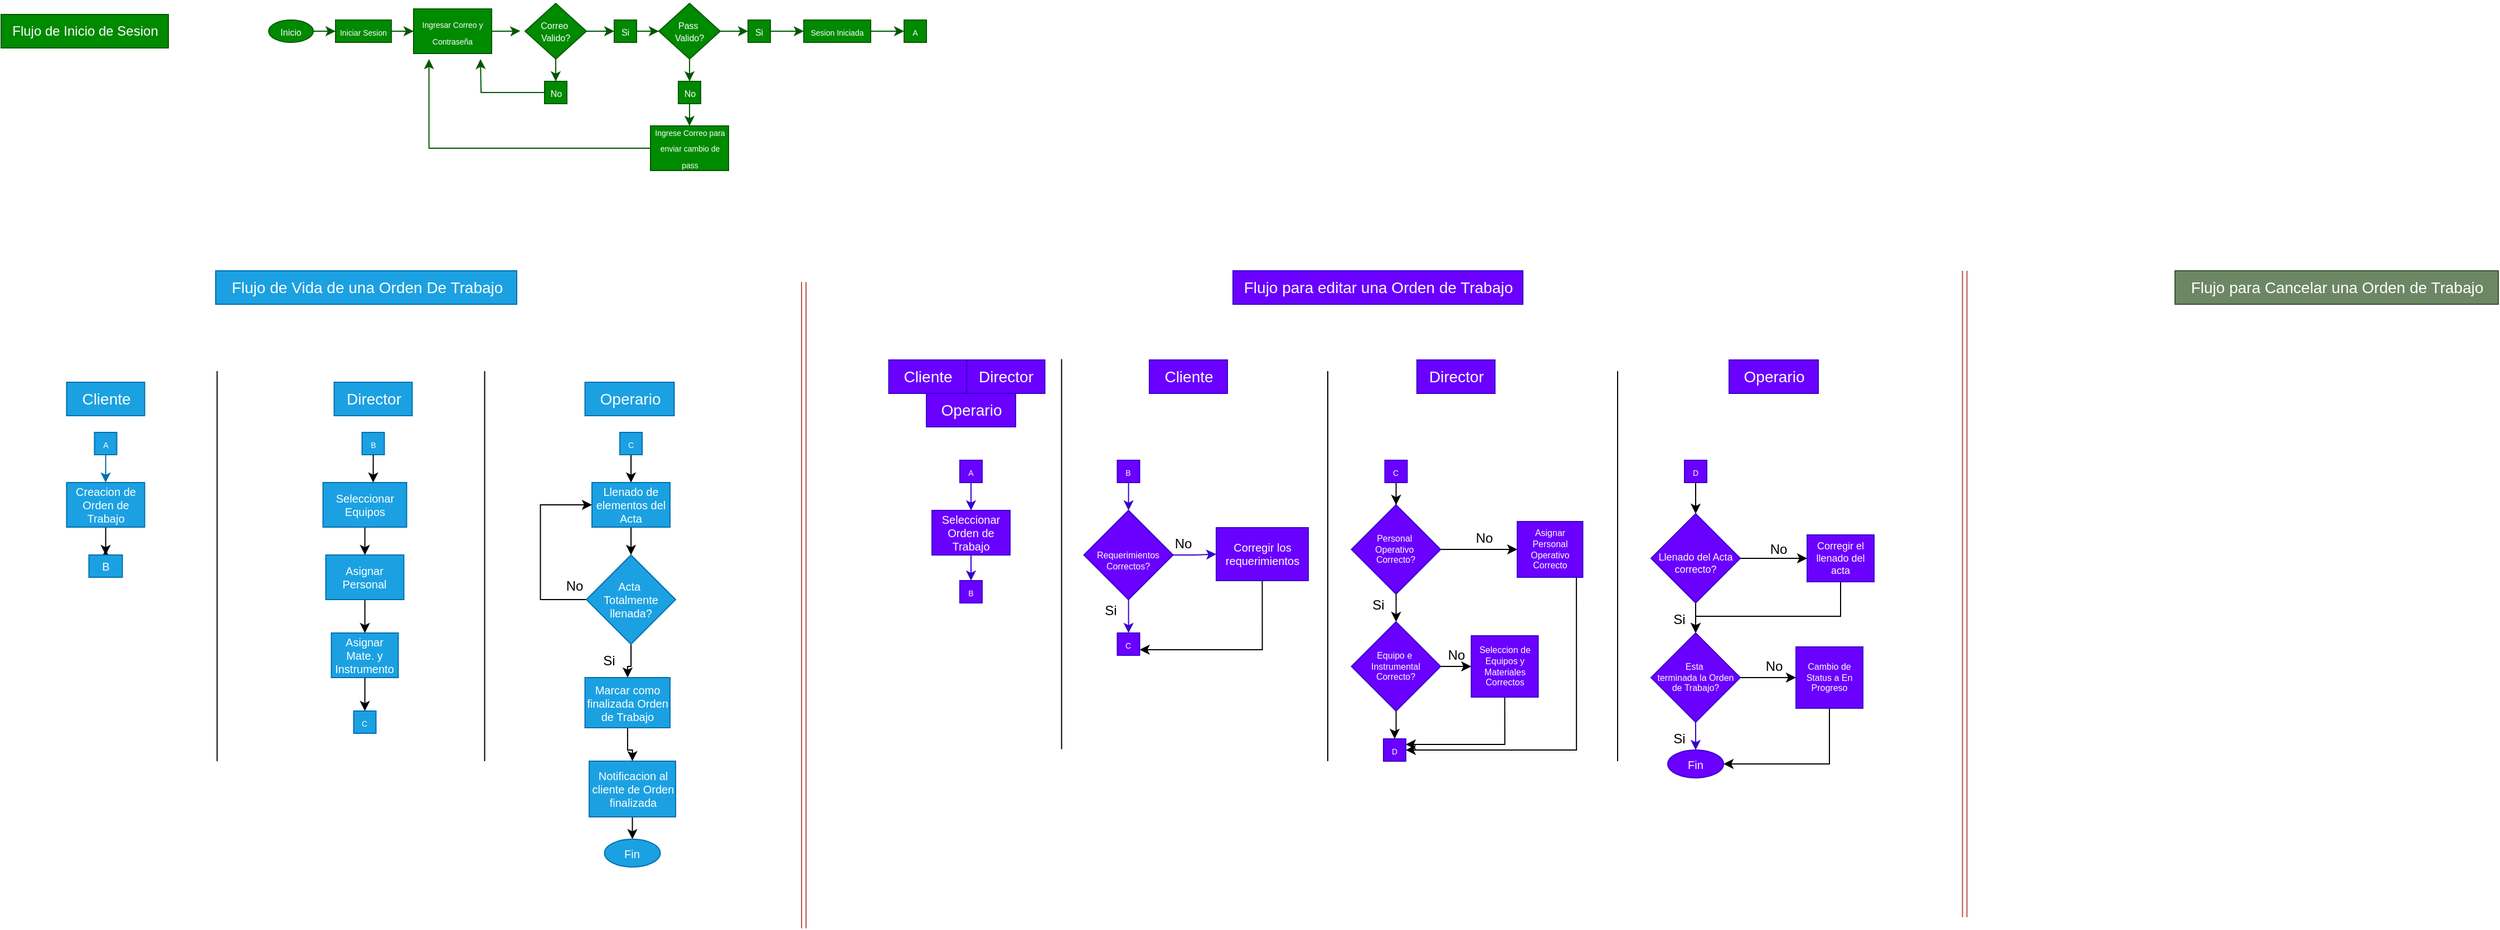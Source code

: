 <mxfile version="28.0.6">
  <diagram name="Página-1" id="KSOU-nN-DtzfJ4hTOI7c">
    <mxGraphModel dx="3151" dy="1680" grid="1" gridSize="10" guides="1" tooltips="1" connect="1" arrows="1" fold="1" page="1" pageScale="1" pageWidth="827" pageHeight="1169" math="0" shadow="0">
      <root>
        <mxCell id="0" />
        <mxCell id="1" parent="0" />
        <mxCell id="dSN5XhyjflUej59NDyXJ-1" style="edgeStyle=orthogonalEdgeStyle;rounded=0;orthogonalLoop=1;jettySize=auto;html=1;entryX=0;entryY=0.5;entryDx=0;entryDy=0;fillColor=#008a00;strokeColor=#005700;" parent="1" source="dSN5XhyjflUej59NDyXJ-2" target="dSN5XhyjflUej59NDyXJ-6" edge="1">
          <mxGeometry relative="1" as="geometry" />
        </mxCell>
        <mxCell id="dSN5XhyjflUej59NDyXJ-2" value="&lt;font style=&quot;font-size: 8px;&quot;&gt;Inicio&lt;/font&gt;" style="ellipse;whiteSpace=wrap;html=1;fillColor=#008a00;fontColor=#ffffff;strokeColor=#005700;" parent="1" vertex="1">
          <mxGeometry x="280" y="55" width="40" height="20" as="geometry" />
        </mxCell>
        <mxCell id="dSN5XhyjflUej59NDyXJ-3" style="edgeStyle=orthogonalEdgeStyle;rounded=0;orthogonalLoop=1;jettySize=auto;html=1;entryX=0.5;entryY=0;entryDx=0;entryDy=0;fillColor=#008a00;strokeColor=#005700;" parent="1" source="dSN5XhyjflUej59NDyXJ-4" target="dSN5XhyjflUej59NDyXJ-10" edge="1">
          <mxGeometry relative="1" as="geometry" />
        </mxCell>
        <mxCell id="dSN5XhyjflUej59NDyXJ-4" value="&lt;div style=&quot;line-height: 70%;&quot;&gt;&lt;span style=&quot;font-size: 8px;&quot;&gt;Correo&amp;nbsp;&lt;/span&gt;&lt;/div&gt;&lt;div style=&quot;line-height: 70%;&quot;&gt;&lt;span style=&quot;font-size: 8px;&quot;&gt;Valido?&lt;/span&gt;&lt;/div&gt;" style="rhombus;whiteSpace=wrap;html=1;fillColor=#008a00;fontColor=#ffffff;strokeColor=#005700;" parent="1" vertex="1">
          <mxGeometry x="510" y="40" width="55" height="50" as="geometry" />
        </mxCell>
        <mxCell id="dSN5XhyjflUej59NDyXJ-5" style="edgeStyle=orthogonalEdgeStyle;rounded=0;orthogonalLoop=1;jettySize=auto;html=1;entryX=0;entryY=0.5;entryDx=0;entryDy=0;fillColor=#008a00;strokeColor=#005700;" parent="1" source="dSN5XhyjflUej59NDyXJ-6" target="dSN5XhyjflUej59NDyXJ-8" edge="1">
          <mxGeometry relative="1" as="geometry" />
        </mxCell>
        <mxCell id="dSN5XhyjflUej59NDyXJ-6" value="&lt;font style=&quot;font-size: 7px;&quot;&gt;Iniciar Sesion&lt;/font&gt;" style="rounded=0;whiteSpace=wrap;html=1;fillColor=#008a00;fontColor=#ffffff;strokeColor=#005700;" parent="1" vertex="1">
          <mxGeometry x="340" y="55" width="50" height="20" as="geometry" />
        </mxCell>
        <mxCell id="dSN5XhyjflUej59NDyXJ-7" style="edgeStyle=orthogonalEdgeStyle;rounded=0;orthogonalLoop=1;jettySize=auto;html=1;exitX=0.5;exitY=0;exitDx=0;exitDy=0;fillColor=#008a00;strokeColor=#005700;" parent="1" source="dSN5XhyjflUej59NDyXJ-8" edge="1">
          <mxGeometry relative="1" as="geometry">
            <mxPoint x="445.238" y="45" as="targetPoint" />
          </mxGeometry>
        </mxCell>
        <mxCell id="dSN5XhyjflUej59NDyXJ-8" value="&lt;font style=&quot;font-size: 7px;&quot;&gt;Ingresar Correo y Contraseña&lt;/font&gt;" style="rounded=0;whiteSpace=wrap;html=1;fillColor=#008a00;fontColor=#ffffff;strokeColor=#005700;" parent="1" vertex="1">
          <mxGeometry x="410" y="45" width="70" height="40" as="geometry" />
        </mxCell>
        <mxCell id="dSN5XhyjflUej59NDyXJ-9" style="edgeStyle=orthogonalEdgeStyle;rounded=0;orthogonalLoop=1;jettySize=auto;html=1;entryX=-0.078;entryY=0.495;entryDx=0;entryDy=0;entryPerimeter=0;fillColor=#008a00;strokeColor=#005700;" parent="1" source="dSN5XhyjflUej59NDyXJ-8" target="dSN5XhyjflUej59NDyXJ-4" edge="1">
          <mxGeometry relative="1" as="geometry" />
        </mxCell>
        <mxCell id="dSN5XhyjflUej59NDyXJ-10" value="&lt;font style=&quot;font-size: 8px;&quot;&gt;No&lt;/font&gt;" style="rounded=0;whiteSpace=wrap;html=1;fillColor=#008a00;fontColor=#ffffff;strokeColor=#005700;" parent="1" vertex="1">
          <mxGeometry x="527.5" y="110" width="20" height="20" as="geometry" />
        </mxCell>
        <mxCell id="dSN5XhyjflUej59NDyXJ-11" style="edgeStyle=orthogonalEdgeStyle;rounded=0;orthogonalLoop=1;jettySize=auto;html=1;fillColor=#008a00;strokeColor=#005700;" parent="1" source="dSN5XhyjflUej59NDyXJ-10" edge="1">
          <mxGeometry relative="1" as="geometry">
            <mxPoint x="470" y="90" as="targetPoint" />
          </mxGeometry>
        </mxCell>
        <mxCell id="dSN5XhyjflUej59NDyXJ-12" style="edgeStyle=orthogonalEdgeStyle;rounded=0;orthogonalLoop=1;jettySize=auto;html=1;entryX=0;entryY=0.5;entryDx=0;entryDy=0;fillColor=#008a00;strokeColor=#005700;" parent="1" source="dSN5XhyjflUej59NDyXJ-14" target="dSN5XhyjflUej59NDyXJ-22" edge="1">
          <mxGeometry relative="1" as="geometry" />
        </mxCell>
        <mxCell id="dSN5XhyjflUej59NDyXJ-13" style="edgeStyle=orthogonalEdgeStyle;rounded=0;orthogonalLoop=1;jettySize=auto;html=1;entryX=0.5;entryY=0;entryDx=0;entryDy=0;fillColor=#008a00;strokeColor=#005700;" parent="1" source="dSN5XhyjflUej59NDyXJ-14" target="dSN5XhyjflUej59NDyXJ-17" edge="1">
          <mxGeometry relative="1" as="geometry" />
        </mxCell>
        <mxCell id="dSN5XhyjflUej59NDyXJ-14" value="&lt;div style=&quot;line-height: 70%;&quot;&gt;&lt;span style=&quot;font-size: 8px;&quot;&gt;Pass&amp;nbsp;&lt;/span&gt;&lt;/div&gt;&lt;div style=&quot;line-height: 70%;&quot;&gt;&lt;span style=&quot;font-size: 8px;&quot;&gt;Valido?&lt;/span&gt;&lt;/div&gt;" style="rhombus;whiteSpace=wrap;html=1;fillColor=#008a00;fontColor=#ffffff;strokeColor=#005700;" parent="1" vertex="1">
          <mxGeometry x="630" y="40" width="55" height="50" as="geometry" />
        </mxCell>
        <mxCell id="dSN5XhyjflUej59NDyXJ-15" style="edgeStyle=orthogonalEdgeStyle;rounded=0;orthogonalLoop=1;jettySize=auto;html=1;entryX=0;entryY=0.5;entryDx=0;entryDy=0;fillColor=#008a00;strokeColor=#005700;" parent="1" source="dSN5XhyjflUej59NDyXJ-4" target="dSN5XhyjflUej59NDyXJ-20" edge="1">
          <mxGeometry relative="1" as="geometry" />
        </mxCell>
        <mxCell id="dSN5XhyjflUej59NDyXJ-16" style="edgeStyle=orthogonalEdgeStyle;rounded=0;orthogonalLoop=1;jettySize=auto;html=1;entryX=0.5;entryY=0;entryDx=0;entryDy=0;fillColor=#008a00;strokeColor=#005700;" parent="1" source="dSN5XhyjflUej59NDyXJ-17" target="dSN5XhyjflUej59NDyXJ-18" edge="1">
          <mxGeometry relative="1" as="geometry" />
        </mxCell>
        <mxCell id="dSN5XhyjflUej59NDyXJ-17" value="&lt;font style=&quot;font-size: 8px;&quot;&gt;No&lt;/font&gt;" style="rounded=0;whiteSpace=wrap;html=1;fillColor=#008a00;fontColor=#ffffff;strokeColor=#005700;" parent="1" vertex="1">
          <mxGeometry x="647.5" y="110" width="20" height="20" as="geometry" />
        </mxCell>
        <mxCell id="dSN5XhyjflUej59NDyXJ-18" value="&lt;font style=&quot;font-size: 7px;&quot;&gt;Ingrese Correo para enviar cambio de pass&lt;/font&gt;" style="rounded=0;whiteSpace=wrap;html=1;textDirection=ltr;labelPosition=center;verticalLabelPosition=middle;align=center;verticalAlign=middle;spacing=1;spacingBottom=3;fillColor=#008a00;fontColor=#ffffff;strokeColor=#005700;" parent="1" vertex="1">
          <mxGeometry x="622.5" y="150" width="70" height="40" as="geometry" />
        </mxCell>
        <mxCell id="dSN5XhyjflUej59NDyXJ-19" style="edgeStyle=orthogonalEdgeStyle;rounded=0;orthogonalLoop=1;jettySize=auto;html=1;entryX=0;entryY=0.5;entryDx=0;entryDy=0;fillColor=#008a00;strokeColor=#005700;" parent="1" source="dSN5XhyjflUej59NDyXJ-20" target="dSN5XhyjflUej59NDyXJ-14" edge="1">
          <mxGeometry relative="1" as="geometry" />
        </mxCell>
        <mxCell id="dSN5XhyjflUej59NDyXJ-20" value="&lt;font style=&quot;font-size: 8px;&quot;&gt;Si&lt;/font&gt;" style="rounded=0;whiteSpace=wrap;html=1;fillColor=#008a00;fontColor=#ffffff;strokeColor=#005700;" parent="1" vertex="1">
          <mxGeometry x="590" y="55" width="20" height="20" as="geometry" />
        </mxCell>
        <mxCell id="dSN5XhyjflUej59NDyXJ-21" style="edgeStyle=orthogonalEdgeStyle;rounded=0;orthogonalLoop=1;jettySize=auto;html=1;entryX=0;entryY=0.5;entryDx=0;entryDy=0;fillColor=#008a00;strokeColor=#005700;" parent="1" source="dSN5XhyjflUej59NDyXJ-22" target="dSN5XhyjflUej59NDyXJ-25" edge="1">
          <mxGeometry relative="1" as="geometry" />
        </mxCell>
        <mxCell id="dSN5XhyjflUej59NDyXJ-22" value="&lt;font style=&quot;font-size: 8px;&quot;&gt;Si&lt;/font&gt;" style="rounded=0;whiteSpace=wrap;html=1;fillColor=#008a00;fontColor=#ffffff;strokeColor=#005700;" parent="1" vertex="1">
          <mxGeometry x="710" y="55" width="20" height="20" as="geometry" />
        </mxCell>
        <mxCell id="dSN5XhyjflUej59NDyXJ-23" style="edgeStyle=orthogonalEdgeStyle;rounded=0;orthogonalLoop=1;jettySize=auto;html=1;entryX=0.197;entryY=1.125;entryDx=0;entryDy=0;entryPerimeter=0;fillColor=#008a00;strokeColor=#005700;" parent="1" source="dSN5XhyjflUej59NDyXJ-18" target="dSN5XhyjflUej59NDyXJ-8" edge="1">
          <mxGeometry relative="1" as="geometry">
            <mxPoint x="423" y="30" as="targetPoint" />
          </mxGeometry>
        </mxCell>
        <mxCell id="dSN5XhyjflUej59NDyXJ-24" style="edgeStyle=orthogonalEdgeStyle;rounded=0;orthogonalLoop=1;jettySize=auto;html=1;entryX=0;entryY=0.5;entryDx=0;entryDy=0;fillColor=#008a00;strokeColor=#005700;" parent="1" source="dSN5XhyjflUej59NDyXJ-25" target="dSN5XhyjflUej59NDyXJ-28" edge="1">
          <mxGeometry relative="1" as="geometry" />
        </mxCell>
        <mxCell id="dSN5XhyjflUej59NDyXJ-25" value="&lt;span style=&quot;font-size: 7px;&quot;&gt;Sesion Iniciada&lt;/span&gt;" style="rounded=0;whiteSpace=wrap;html=1;fillColor=#008a00;fontColor=#ffffff;strokeColor=#005700;" parent="1" vertex="1">
          <mxGeometry x="760" y="55" width="60" height="20" as="geometry" />
        </mxCell>
        <mxCell id="dSN5XhyjflUej59NDyXJ-26" value="Flujo de Inicio de Sesion" style="text;html=1;align=center;verticalAlign=middle;resizable=0;points=[];autosize=1;strokeColor=#005700;fillColor=#008a00;fontColor=#ffffff;" parent="1" vertex="1">
          <mxGeometry x="40" y="50" width="150" height="30" as="geometry" />
        </mxCell>
        <mxCell id="dSN5XhyjflUej59NDyXJ-27" value="Flujo de Vida de una Orden De Trabajo" style="text;html=1;align=center;verticalAlign=middle;resizable=0;points=[];autosize=1;strokeColor=#006EAF;fillColor=#1ba1e2;fontColor=#ffffff;fontSize=14;" parent="1" vertex="1">
          <mxGeometry x="232.5" y="280" width="270" height="30" as="geometry" />
        </mxCell>
        <mxCell id="dSN5XhyjflUej59NDyXJ-28" value="&lt;span style=&quot;font-size: 7px;&quot;&gt;A&lt;/span&gt;" style="rounded=0;whiteSpace=wrap;html=1;fillColor=#008a00;fontColor=#ffffff;strokeColor=#005700;" parent="1" vertex="1">
          <mxGeometry x="850" y="55" width="20" height="20" as="geometry" />
        </mxCell>
        <mxCell id="dSN5XhyjflUej59NDyXJ-29" style="edgeStyle=orthogonalEdgeStyle;rounded=0;orthogonalLoop=1;jettySize=auto;html=1;entryX=0.5;entryY=0;entryDx=0;entryDy=0;fillColor=#1ba1e2;strokeColor=#006EAF;" parent="1" source="dSN5XhyjflUej59NDyXJ-30" target="dSN5XhyjflUej59NDyXJ-32" edge="1">
          <mxGeometry relative="1" as="geometry" />
        </mxCell>
        <mxCell id="dSN5XhyjflUej59NDyXJ-30" value="&lt;span style=&quot;font-size: 7px;&quot;&gt;A&lt;/span&gt;" style="rounded=0;whiteSpace=wrap;html=1;fillColor=#1ba1e2;fontColor=#ffffff;strokeColor=#006EAF;" parent="1" vertex="1">
          <mxGeometry x="123.75" y="425" width="20" height="20" as="geometry" />
        </mxCell>
        <mxCell id="dSN5XhyjflUej59NDyXJ-31" value="" style="edgeStyle=orthogonalEdgeStyle;rounded=0;orthogonalLoop=1;jettySize=auto;html=1;" parent="1" source="dSN5XhyjflUej59NDyXJ-32" target="dSN5XhyjflUej59NDyXJ-211" edge="1">
          <mxGeometry relative="1" as="geometry" />
        </mxCell>
        <mxCell id="dSN5XhyjflUej59NDyXJ-32" value="&lt;font&gt;Creacion de Orden de Trabajo&lt;/font&gt;" style="rounded=0;whiteSpace=wrap;html=1;fillColor=#1ba1e2;fontColor=#ffffff;strokeColor=#006EAF;fontSize=10;" parent="1" vertex="1">
          <mxGeometry x="98.75" y="470" width="70" height="40" as="geometry" />
        </mxCell>
        <mxCell id="dSN5XhyjflUej59NDyXJ-157" value="" style="edgeStyle=orthogonalEdgeStyle;rounded=0;orthogonalLoop=1;jettySize=auto;html=1;" parent="1" source="dSN5XhyjflUej59NDyXJ-158" target="dSN5XhyjflUej59NDyXJ-160" edge="1">
          <mxGeometry relative="1" as="geometry" />
        </mxCell>
        <mxCell id="dSN5XhyjflUej59NDyXJ-158" value="Seleccionar Equipos" style="whiteSpace=wrap;html=1;fontSize=10;fillColor=#1ba1e2;strokeColor=#006EAF;fontColor=#ffffff;rounded=0;" parent="1" vertex="1">
          <mxGeometry x="328.75" y="470" width="75" height="40" as="geometry" />
        </mxCell>
        <mxCell id="dSN5XhyjflUej59NDyXJ-159" value="" style="edgeStyle=orthogonalEdgeStyle;rounded=0;orthogonalLoop=1;jettySize=auto;html=1;" parent="1" source="dSN5XhyjflUej59NDyXJ-160" target="dSN5XhyjflUej59NDyXJ-162" edge="1">
          <mxGeometry relative="1" as="geometry" />
        </mxCell>
        <mxCell id="dSN5XhyjflUej59NDyXJ-160" value="Asignar Personal" style="whiteSpace=wrap;html=1;fontSize=10;fillColor=#1ba1e2;strokeColor=#006EAF;fontColor=#ffffff;rounded=0;" parent="1" vertex="1">
          <mxGeometry x="331.25" y="535" width="70" height="40" as="geometry" />
        </mxCell>
        <mxCell id="dSN5XhyjflUej59NDyXJ-161" style="edgeStyle=orthogonalEdgeStyle;rounded=0;orthogonalLoop=1;jettySize=auto;html=1;entryX=0.5;entryY=0;entryDx=0;entryDy=0;" parent="1" source="dSN5XhyjflUej59NDyXJ-162" target="dSN5XhyjflUej59NDyXJ-216" edge="1">
          <mxGeometry relative="1" as="geometry" />
        </mxCell>
        <mxCell id="dSN5XhyjflUej59NDyXJ-162" value="Asignar Mate. y Instrumento" style="whiteSpace=wrap;html=1;fontSize=10;fillColor=#1ba1e2;strokeColor=#006EAF;fontColor=#ffffff;rounded=0;" parent="1" vertex="1">
          <mxGeometry x="336.25" y="605" width="60" height="40" as="geometry" />
        </mxCell>
        <mxCell id="dSN5XhyjflUej59NDyXJ-206" value="" style="edgeStyle=orthogonalEdgeStyle;rounded=0;orthogonalLoop=1;jettySize=auto;html=1;" parent="1" source="dSN5XhyjflUej59NDyXJ-207" target="dSN5XhyjflUej59NDyXJ-208" edge="1">
          <mxGeometry relative="1" as="geometry" />
        </mxCell>
        <mxCell id="dSN5XhyjflUej59NDyXJ-207" value="Notificacion al cliente de Orden finalizada" style="whiteSpace=wrap;html=1;fontSize=10;fillColor=#1ba1e2;strokeColor=#006EAF;fontColor=#ffffff;rounded=0;" parent="1" vertex="1">
          <mxGeometry x="567.5" y="720" width="77.5" height="50" as="geometry" />
        </mxCell>
        <mxCell id="dSN5XhyjflUej59NDyXJ-208" value="Fin" style="ellipse;whiteSpace=wrap;html=1;fontSize=10;fillColor=#1ba1e2;strokeColor=#006EAF;fontColor=#ffffff;rounded=0;" parent="1" vertex="1">
          <mxGeometry x="581.25" y="790" width="50" height="25" as="geometry" />
        </mxCell>
        <mxCell id="dSN5XhyjflUej59NDyXJ-209" value="" style="endArrow=none;html=1;rounded=0;" parent="1" edge="1">
          <mxGeometry width="50" height="50" relative="1" as="geometry">
            <mxPoint x="233.75" y="370" as="sourcePoint" />
            <mxPoint x="233.75" y="720" as="targetPoint" />
          </mxGeometry>
        </mxCell>
        <mxCell id="dSN5XhyjflUej59NDyXJ-210" style="edgeStyle=orthogonalEdgeStyle;rounded=0;orthogonalLoop=1;jettySize=auto;html=1;exitX=0.5;exitY=0;exitDx=0;exitDy=0;" parent="1" source="dSN5XhyjflUej59NDyXJ-211" edge="1">
          <mxGeometry relative="1" as="geometry">
            <mxPoint x="133.75" y="530" as="targetPoint" />
          </mxGeometry>
        </mxCell>
        <mxCell id="dSN5XhyjflUej59NDyXJ-211" value="B" style="whiteSpace=wrap;html=1;fontSize=10;fillColor=#1ba1e2;strokeColor=#006EAF;fontColor=#ffffff;rounded=0;" parent="1" vertex="1">
          <mxGeometry x="118.75" y="535" width="30" height="20" as="geometry" />
        </mxCell>
        <mxCell id="dSN5XhyjflUej59NDyXJ-212" value="Cliente" style="text;html=1;align=center;verticalAlign=middle;resizable=0;points=[];autosize=1;strokeColor=#006EAF;fillColor=#1ba1e2;fontColor=#ffffff;fontSize=14;" parent="1" vertex="1">
          <mxGeometry x="98.75" y="380" width="70" height="30" as="geometry" />
        </mxCell>
        <mxCell id="dSN5XhyjflUej59NDyXJ-213" value="Director" style="text;html=1;align=center;verticalAlign=middle;resizable=0;points=[];autosize=1;strokeColor=#006EAF;fillColor=#1ba1e2;fontColor=#ffffff;fontSize=14;" parent="1" vertex="1">
          <mxGeometry x="338.75" y="380" width="70" height="30" as="geometry" />
        </mxCell>
        <mxCell id="dSN5XhyjflUej59NDyXJ-214" value="&lt;span style=&quot;font-size: 7px;&quot;&gt;B&lt;/span&gt;" style="rounded=0;whiteSpace=wrap;html=1;fillColor=#1ba1e2;fontColor=#ffffff;strokeColor=#006EAF;" parent="1" vertex="1">
          <mxGeometry x="363.75" y="425" width="20" height="20" as="geometry" />
        </mxCell>
        <mxCell id="dSN5XhyjflUej59NDyXJ-215" style="edgeStyle=orthogonalEdgeStyle;rounded=0;orthogonalLoop=1;jettySize=auto;html=1;entryX=0.6;entryY=0;entryDx=0;entryDy=0;entryPerimeter=0;" parent="1" source="dSN5XhyjflUej59NDyXJ-214" target="dSN5XhyjflUej59NDyXJ-158" edge="1">
          <mxGeometry relative="1" as="geometry" />
        </mxCell>
        <mxCell id="dSN5XhyjflUej59NDyXJ-216" value="&lt;span style=&quot;font-size: 7px;&quot;&gt;C&lt;/span&gt;" style="rounded=0;whiteSpace=wrap;html=1;fillColor=#1ba1e2;fontColor=#ffffff;strokeColor=#006EAF;" parent="1" vertex="1">
          <mxGeometry x="356.25" y="675" width="20" height="20" as="geometry" />
        </mxCell>
        <mxCell id="dSN5XhyjflUej59NDyXJ-217" value="" style="endArrow=none;html=1;rounded=0;" parent="1" edge="1">
          <mxGeometry width="50" height="50" relative="1" as="geometry">
            <mxPoint x="473.75" y="370" as="sourcePoint" />
            <mxPoint x="473.75" y="720" as="targetPoint" />
          </mxGeometry>
        </mxCell>
        <mxCell id="dSN5XhyjflUej59NDyXJ-218" value="Operario" style="text;html=1;align=center;verticalAlign=middle;resizable=0;points=[];autosize=1;strokeColor=#006EAF;fillColor=#1ba1e2;fontColor=#ffffff;fontSize=14;" parent="1" vertex="1">
          <mxGeometry x="563.75" y="380" width="80" height="30" as="geometry" />
        </mxCell>
        <mxCell id="dSN5XhyjflUej59NDyXJ-219" value="" style="edgeStyle=orthogonalEdgeStyle;rounded=0;orthogonalLoop=1;jettySize=auto;html=1;" parent="1" source="dSN5XhyjflUej59NDyXJ-220" target="dSN5XhyjflUej59NDyXJ-227" edge="1">
          <mxGeometry relative="1" as="geometry" />
        </mxCell>
        <mxCell id="dSN5XhyjflUej59NDyXJ-220" value="Llenado de elementos del Acta" style="rounded=0;whiteSpace=wrap;html=1;fillColor=#1ba1e2;fontColor=#ffffff;strokeColor=#006EAF;fontSize=10;" parent="1" vertex="1">
          <mxGeometry x="570" y="470" width="70" height="40" as="geometry" />
        </mxCell>
        <mxCell id="dSN5XhyjflUej59NDyXJ-221" style="edgeStyle=orthogonalEdgeStyle;rounded=0;orthogonalLoop=1;jettySize=auto;html=1;entryX=0.5;entryY=0;entryDx=0;entryDy=0;" parent="1" source="dSN5XhyjflUej59NDyXJ-222" target="dSN5XhyjflUej59NDyXJ-207" edge="1">
          <mxGeometry relative="1" as="geometry" />
        </mxCell>
        <mxCell id="dSN5XhyjflUej59NDyXJ-222" value="&lt;font&gt;Marcar como finalizada Orden de Trabajo&lt;/font&gt;" style="rounded=0;whiteSpace=wrap;html=1;fillColor=#1ba1e2;fontColor=#ffffff;strokeColor=#006EAF;fontSize=10;" parent="1" vertex="1">
          <mxGeometry x="563.75" y="645" width="76.25" height="45" as="geometry" />
        </mxCell>
        <mxCell id="dSN5XhyjflUej59NDyXJ-223" style="edgeStyle=orthogonalEdgeStyle;rounded=0;orthogonalLoop=1;jettySize=auto;html=1;entryX=0.5;entryY=0;entryDx=0;entryDy=0;" parent="1" source="dSN5XhyjflUej59NDyXJ-224" target="dSN5XhyjflUej59NDyXJ-220" edge="1">
          <mxGeometry relative="1" as="geometry" />
        </mxCell>
        <mxCell id="dSN5XhyjflUej59NDyXJ-224" value="&lt;span style=&quot;font-size: 7px;&quot;&gt;C&lt;/span&gt;" style="rounded=0;whiteSpace=wrap;html=1;fillColor=#1ba1e2;fontColor=#ffffff;strokeColor=#006EAF;" parent="1" vertex="1">
          <mxGeometry x="595" y="425" width="20" height="20" as="geometry" />
        </mxCell>
        <mxCell id="dSN5XhyjflUej59NDyXJ-225" style="edgeStyle=orthogonalEdgeStyle;rounded=0;orthogonalLoop=1;jettySize=auto;html=1;entryX=0;entryY=0.5;entryDx=0;entryDy=0;exitX=0;exitY=0.5;exitDx=0;exitDy=0;" parent="1" source="dSN5XhyjflUej59NDyXJ-227" target="dSN5XhyjflUej59NDyXJ-220" edge="1">
          <mxGeometry relative="1" as="geometry">
            <Array as="points">
              <mxPoint x="523.75" y="575" />
              <mxPoint x="523.75" y="490" />
            </Array>
          </mxGeometry>
        </mxCell>
        <mxCell id="dSN5XhyjflUej59NDyXJ-226" value="" style="edgeStyle=orthogonalEdgeStyle;rounded=0;orthogonalLoop=1;jettySize=auto;html=1;" parent="1" source="dSN5XhyjflUej59NDyXJ-227" target="dSN5XhyjflUej59NDyXJ-222" edge="1">
          <mxGeometry relative="1" as="geometry" />
        </mxCell>
        <mxCell id="dSN5XhyjflUej59NDyXJ-227" value="Acta&amp;nbsp;&lt;div&gt;Totalmente llenada?&lt;/div&gt;" style="rhombus;whiteSpace=wrap;html=1;fontSize=10;fillColor=#1ba1e2;strokeColor=#006EAF;fontColor=#ffffff;rounded=0;" parent="1" vertex="1">
          <mxGeometry x="565" y="535" width="80" height="80" as="geometry" />
        </mxCell>
        <mxCell id="dSN5XhyjflUej59NDyXJ-228" value="No" style="text;html=1;align=center;verticalAlign=middle;resizable=0;points=[];autosize=1;strokeColor=none;fillColor=none;" parent="1" vertex="1">
          <mxGeometry x="533.75" y="548" width="40" height="30" as="geometry" />
        </mxCell>
        <mxCell id="dSN5XhyjflUej59NDyXJ-229" value="Si" style="text;html=1;align=center;verticalAlign=middle;resizable=0;points=[];autosize=1;strokeColor=none;fillColor=none;" parent="1" vertex="1">
          <mxGeometry x="570" y="615" width="30" height="30" as="geometry" />
        </mxCell>
        <mxCell id="GDXL47Dr6T41q6jcd_c_-1" value="Flujo para editar una Orden de Trabajo" style="text;html=1;align=center;verticalAlign=middle;resizable=0;points=[];autosize=1;strokeColor=#3700CC;fillColor=#6a00ff;fontSize=14;fontColor=#ffffff;" vertex="1" parent="1">
          <mxGeometry x="1145" y="280" width="260" height="30" as="geometry" />
        </mxCell>
        <mxCell id="GDXL47Dr6T41q6jcd_c_-32" value="" style="edgeStyle=orthogonalEdgeStyle;rounded=0;orthogonalLoop=1;jettySize=auto;html=1;fillColor=#6a00ff;strokeColor=#3700CC;" edge="1" parent="1" source="GDXL47Dr6T41q6jcd_c_-11" target="GDXL47Dr6T41q6jcd_c_-19">
          <mxGeometry relative="1" as="geometry" />
        </mxCell>
        <mxCell id="GDXL47Dr6T41q6jcd_c_-34" value="" style="edgeStyle=orthogonalEdgeStyle;rounded=0;orthogonalLoop=1;jettySize=auto;html=1;fillColor=#6a00ff;strokeColor=#3700CC;" edge="1" parent="1" source="GDXL47Dr6T41q6jcd_c_-11" target="GDXL47Dr6T41q6jcd_c_-33">
          <mxGeometry relative="1" as="geometry" />
        </mxCell>
        <mxCell id="GDXL47Dr6T41q6jcd_c_-11" value="Requerimientos Correctos?" style="rhombus;whiteSpace=wrap;html=1;fontSize=8;fillColor=#6a00ff;strokeColor=#3700CC;fontColor=#ffffff;rounded=0;spacingTop=9;" vertex="1" parent="1">
          <mxGeometry x="1011.25" y="495" width="80" height="80" as="geometry" />
        </mxCell>
        <mxCell id="GDXL47Dr6T41q6jcd_c_-16" value="Cliente" style="text;html=1;align=center;verticalAlign=middle;resizable=0;points=[];autosize=1;strokeColor=#3700CC;fillColor=#6a00ff;fontColor=#ffffff;fontSize=14;" vertex="1" parent="1">
          <mxGeometry x="836.25" y="360" width="70" height="30" as="geometry" />
        </mxCell>
        <mxCell id="GDXL47Dr6T41q6jcd_c_-38" style="edgeStyle=orthogonalEdgeStyle;rounded=0;orthogonalLoop=1;jettySize=auto;html=1;entryX=1;entryY=0.75;entryDx=0;entryDy=0;exitX=0.5;exitY=1;exitDx=0;exitDy=0;" edge="1" parent="1" source="GDXL47Dr6T41q6jcd_c_-19" target="GDXL47Dr6T41q6jcd_c_-33">
          <mxGeometry relative="1" as="geometry" />
        </mxCell>
        <mxCell id="GDXL47Dr6T41q6jcd_c_-19" value="Corregir los requerimientos" style="whiteSpace=wrap;html=1;fontSize=10;fillColor=#6a00ff;strokeColor=#3700CC;fontColor=#ffffff;rounded=0;" vertex="1" parent="1">
          <mxGeometry x="1130" y="510.5" width="82.5" height="47.5" as="geometry" />
        </mxCell>
        <mxCell id="GDXL47Dr6T41q6jcd_c_-20" value="No" style="text;html=1;align=center;verticalAlign=middle;resizable=0;points=[];autosize=1;strokeColor=none;fillColor=none;" vertex="1" parent="1">
          <mxGeometry x="1080" y="510" width="40" height="30" as="geometry" />
        </mxCell>
        <mxCell id="GDXL47Dr6T41q6jcd_c_-21" value="Director" style="text;html=1;align=center;verticalAlign=middle;resizable=0;points=[];autosize=1;strokeColor=#3700CC;fillColor=#6a00ff;fontColor=#ffffff;fontSize=14;" vertex="1" parent="1">
          <mxGeometry x="906.25" y="360" width="70" height="30" as="geometry" />
        </mxCell>
        <mxCell id="GDXL47Dr6T41q6jcd_c_-22" value="Operario" style="text;html=1;align=center;verticalAlign=middle;resizable=0;points=[];autosize=1;strokeColor=#3700CC;fillColor=#6a00ff;fontColor=#ffffff;fontSize=14;" vertex="1" parent="1">
          <mxGeometry x="870" y="390" width="80" height="30" as="geometry" />
        </mxCell>
        <mxCell id="GDXL47Dr6T41q6jcd_c_-23" style="edgeStyle=orthogonalEdgeStyle;rounded=0;orthogonalLoop=1;jettySize=auto;html=1;entryX=0.5;entryY=0;entryDx=0;entryDy=0;fillColor=#6a00ff;strokeColor=#3700CC;" edge="1" parent="1" source="GDXL47Dr6T41q6jcd_c_-24" target="GDXL47Dr6T41q6jcd_c_-25">
          <mxGeometry relative="1" as="geometry" />
        </mxCell>
        <mxCell id="GDXL47Dr6T41q6jcd_c_-24" value="&lt;span style=&quot;font-size: 7px;&quot;&gt;A&lt;/span&gt;" style="rounded=0;whiteSpace=wrap;html=1;fillColor=#6a00ff;fontColor=#ffffff;strokeColor=#3700CC;" vertex="1" parent="1">
          <mxGeometry x="900" y="450" width="20" height="20" as="geometry" />
        </mxCell>
        <mxCell id="GDXL47Dr6T41q6jcd_c_-27" value="" style="edgeStyle=orthogonalEdgeStyle;rounded=0;orthogonalLoop=1;jettySize=auto;html=1;fillColor=#6a00ff;strokeColor=#3700CC;" edge="1" parent="1" source="GDXL47Dr6T41q6jcd_c_-25" target="GDXL47Dr6T41q6jcd_c_-26">
          <mxGeometry relative="1" as="geometry" />
        </mxCell>
        <mxCell id="GDXL47Dr6T41q6jcd_c_-25" value="Seleccionar Orden de Trabajo" style="rounded=0;whiteSpace=wrap;html=1;fillColor=#6a00ff;fontColor=#ffffff;strokeColor=#3700CC;fontSize=10;" vertex="1" parent="1">
          <mxGeometry x="875" y="495" width="70" height="40" as="geometry" />
        </mxCell>
        <mxCell id="GDXL47Dr6T41q6jcd_c_-26" value="&lt;span style=&quot;font-size: 7px;&quot;&gt;B&lt;/span&gt;" style="rounded=0;whiteSpace=wrap;html=1;fillColor=#6a00ff;fontColor=#ffffff;strokeColor=#3700CC;" vertex="1" parent="1">
          <mxGeometry x="900" y="558" width="20" height="20" as="geometry" />
        </mxCell>
        <mxCell id="GDXL47Dr6T41q6jcd_c_-28" value="" style="endArrow=none;html=1;rounded=0;" edge="1" parent="1">
          <mxGeometry width="50" height="50" relative="1" as="geometry">
            <mxPoint x="991.25" y="359.25" as="sourcePoint" />
            <mxPoint x="991.25" y="709.25" as="targetPoint" />
          </mxGeometry>
        </mxCell>
        <mxCell id="GDXL47Dr6T41q6jcd_c_-31" value="" style="edgeStyle=orthogonalEdgeStyle;rounded=0;orthogonalLoop=1;jettySize=auto;html=1;fillColor=#6a00ff;strokeColor=#3700CC;" edge="1" parent="1" source="GDXL47Dr6T41q6jcd_c_-29" target="GDXL47Dr6T41q6jcd_c_-11">
          <mxGeometry relative="1" as="geometry" />
        </mxCell>
        <mxCell id="GDXL47Dr6T41q6jcd_c_-29" value="&lt;span style=&quot;font-size: 7px;&quot;&gt;B&lt;/span&gt;" style="rounded=0;whiteSpace=wrap;html=1;fillColor=#6a00ff;fontColor=#ffffff;strokeColor=#3700CC;" vertex="1" parent="1">
          <mxGeometry x="1041.25" y="450" width="20" height="20" as="geometry" />
        </mxCell>
        <mxCell id="GDXL47Dr6T41q6jcd_c_-30" value="Cliente" style="text;html=1;align=center;verticalAlign=middle;resizable=0;points=[];autosize=1;strokeColor=#3700CC;fillColor=#6a00ff;fontColor=#ffffff;fontSize=14;" vertex="1" parent="1">
          <mxGeometry x="1070" y="360" width="70" height="30" as="geometry" />
        </mxCell>
        <mxCell id="GDXL47Dr6T41q6jcd_c_-33" value="&lt;span style=&quot;font-size: 7px;&quot;&gt;C&lt;/span&gt;" style="rounded=0;whiteSpace=wrap;html=1;fillColor=#6a00ff;fontColor=#ffffff;strokeColor=#3700CC;" vertex="1" parent="1">
          <mxGeometry x="1041.25" y="605" width="20" height="20" as="geometry" />
        </mxCell>
        <mxCell id="GDXL47Dr6T41q6jcd_c_-36" value="" style="endArrow=none;html=1;rounded=0;" edge="1" parent="1">
          <mxGeometry width="50" height="50" relative="1" as="geometry">
            <mxPoint x="1230" y="370" as="sourcePoint" />
            <mxPoint x="1230" y="720" as="targetPoint" />
          </mxGeometry>
        </mxCell>
        <mxCell id="GDXL47Dr6T41q6jcd_c_-37" value="Si" style="text;html=1;align=center;verticalAlign=middle;resizable=0;points=[];autosize=1;strokeColor=none;fillColor=none;" vertex="1" parent="1">
          <mxGeometry x="1020" y="570" width="30" height="30" as="geometry" />
        </mxCell>
        <mxCell id="GDXL47Dr6T41q6jcd_c_-43" value="" style="edgeStyle=orthogonalEdgeStyle;rounded=0;orthogonalLoop=1;jettySize=auto;html=1;" edge="1" parent="1" source="GDXL47Dr6T41q6jcd_c_-40" target="GDXL47Dr6T41q6jcd_c_-42">
          <mxGeometry relative="1" as="geometry" />
        </mxCell>
        <mxCell id="GDXL47Dr6T41q6jcd_c_-40" value="&lt;span style=&quot;font-size: 7px;&quot;&gt;C&lt;/span&gt;" style="rounded=0;whiteSpace=wrap;html=1;fillColor=#6a00ff;fontColor=#ffffff;strokeColor=#3700CC;" vertex="1" parent="1">
          <mxGeometry x="1281.25" y="450" width="20" height="20" as="geometry" />
        </mxCell>
        <mxCell id="GDXL47Dr6T41q6jcd_c_-41" value="Director" style="text;html=1;align=center;verticalAlign=middle;resizable=0;points=[];autosize=1;strokeColor=#3700CC;fillColor=#6a00ff;fontColor=#ffffff;fontSize=14;" vertex="1" parent="1">
          <mxGeometry x="1310" y="360" width="70" height="30" as="geometry" />
        </mxCell>
        <mxCell id="GDXL47Dr6T41q6jcd_c_-45" value="" style="edgeStyle=orthogonalEdgeStyle;rounded=0;orthogonalLoop=1;jettySize=auto;html=1;" edge="1" parent="1" source="GDXL47Dr6T41q6jcd_c_-42" target="GDXL47Dr6T41q6jcd_c_-44">
          <mxGeometry relative="1" as="geometry" />
        </mxCell>
        <mxCell id="GDXL47Dr6T41q6jcd_c_-47" value="" style="edgeStyle=orthogonalEdgeStyle;rounded=0;orthogonalLoop=1;jettySize=auto;html=1;" edge="1" parent="1" source="GDXL47Dr6T41q6jcd_c_-42" target="GDXL47Dr6T41q6jcd_c_-46">
          <mxGeometry relative="1" as="geometry" />
        </mxCell>
        <mxCell id="GDXL47Dr6T41q6jcd_c_-42" value="Personal&amp;nbsp;&lt;div&gt;Operativo&amp;nbsp;&lt;/div&gt;&lt;div&gt;Correcto?&lt;/div&gt;" style="rhombus;whiteSpace=wrap;html=1;fillColor=#6a00ff;strokeColor=#3700CC;fontColor=#ffffff;rounded=0;fontSize=8;" vertex="1" parent="1">
          <mxGeometry x="1251.25" y="490" width="80" height="80" as="geometry" />
        </mxCell>
        <mxCell id="GDXL47Dr6T41q6jcd_c_-54" style="edgeStyle=orthogonalEdgeStyle;rounded=0;orthogonalLoop=1;jettySize=auto;html=1;entryX=1;entryY=0.5;entryDx=0;entryDy=0;exitX=0.903;exitY=1.011;exitDx=0;exitDy=0;exitPerimeter=0;" edge="1" parent="1" source="GDXL47Dr6T41q6jcd_c_-44" target="GDXL47Dr6T41q6jcd_c_-52">
          <mxGeometry relative="1" as="geometry" />
        </mxCell>
        <mxCell id="GDXL47Dr6T41q6jcd_c_-44" value="Asignar Personal Operativo Correcto" style="whiteSpace=wrap;html=1;fontSize=8;fillColor=#6a00ff;strokeColor=#3700CC;fontColor=#ffffff;rounded=0;" vertex="1" parent="1">
          <mxGeometry x="1400" y="505" width="58.75" height="50" as="geometry" />
        </mxCell>
        <mxCell id="GDXL47Dr6T41q6jcd_c_-49" value="" style="edgeStyle=orthogonalEdgeStyle;rounded=0;orthogonalLoop=1;jettySize=auto;html=1;" edge="1" parent="1" source="GDXL47Dr6T41q6jcd_c_-46" target="GDXL47Dr6T41q6jcd_c_-48">
          <mxGeometry relative="1" as="geometry" />
        </mxCell>
        <mxCell id="GDXL47Dr6T41q6jcd_c_-53" value="" style="edgeStyle=orthogonalEdgeStyle;rounded=0;orthogonalLoop=1;jettySize=auto;html=1;" edge="1" parent="1" source="GDXL47Dr6T41q6jcd_c_-46" target="GDXL47Dr6T41q6jcd_c_-52">
          <mxGeometry relative="1" as="geometry" />
        </mxCell>
        <mxCell id="GDXL47Dr6T41q6jcd_c_-46" value="Equipo e&amp;nbsp;&lt;div&gt;Instrumental Correcto?&lt;/div&gt;" style="rhombus;whiteSpace=wrap;html=1;fillColor=#6a00ff;strokeColor=#3700CC;fontColor=#ffffff;rounded=0;fontSize=8;" vertex="1" parent="1">
          <mxGeometry x="1251.25" y="595" width="80" height="80" as="geometry" />
        </mxCell>
        <mxCell id="GDXL47Dr6T41q6jcd_c_-55" style="edgeStyle=orthogonalEdgeStyle;rounded=0;orthogonalLoop=1;jettySize=auto;html=1;entryX=1;entryY=0.25;entryDx=0;entryDy=0;exitX=0.5;exitY=1;exitDx=0;exitDy=0;" edge="1" parent="1" source="GDXL47Dr6T41q6jcd_c_-48" target="GDXL47Dr6T41q6jcd_c_-52">
          <mxGeometry relative="1" as="geometry" />
        </mxCell>
        <mxCell id="GDXL47Dr6T41q6jcd_c_-48" value="Seleccion de Equipos y Materiales Correctos" style="whiteSpace=wrap;html=1;fontSize=8;fillColor=#6a00ff;strokeColor=#3700CC;fontColor=#ffffff;rounded=0;" vertex="1" parent="1">
          <mxGeometry x="1358.75" y="607.5" width="60" height="55" as="geometry" />
        </mxCell>
        <mxCell id="GDXL47Dr6T41q6jcd_c_-50" value="No" style="text;html=1;align=center;verticalAlign=middle;resizable=0;points=[];autosize=1;strokeColor=none;fillColor=none;" vertex="1" parent="1">
          <mxGeometry x="1350" y="505" width="40" height="30" as="geometry" />
        </mxCell>
        <mxCell id="GDXL47Dr6T41q6jcd_c_-51" value="No" style="text;html=1;align=center;verticalAlign=middle;resizable=0;points=[];autosize=1;strokeColor=none;fillColor=none;" vertex="1" parent="1">
          <mxGeometry x="1325" y="610" width="40" height="30" as="geometry" />
        </mxCell>
        <mxCell id="GDXL47Dr6T41q6jcd_c_-52" value="&lt;span style=&quot;font-size: 7px;&quot;&gt;D&lt;/span&gt;" style="rounded=0;whiteSpace=wrap;html=1;fillColor=#6a00ff;fontColor=#ffffff;strokeColor=#3700CC;" vertex="1" parent="1">
          <mxGeometry x="1280" y="700" width="20" height="20" as="geometry" />
        </mxCell>
        <mxCell id="GDXL47Dr6T41q6jcd_c_-56" value="" style="endArrow=none;html=1;rounded=0;" edge="1" parent="1">
          <mxGeometry width="50" height="50" relative="1" as="geometry">
            <mxPoint x="1490" y="370" as="sourcePoint" />
            <mxPoint x="1490" y="720" as="targetPoint" />
          </mxGeometry>
        </mxCell>
        <mxCell id="GDXL47Dr6T41q6jcd_c_-57" value="Operario" style="text;html=1;align=center;verticalAlign=middle;resizable=0;points=[];autosize=1;strokeColor=#3700CC;fillColor=#6a00ff;fontColor=#ffffff;fontSize=14;" vertex="1" parent="1">
          <mxGeometry x="1590" y="360" width="80" height="30" as="geometry" />
        </mxCell>
        <mxCell id="GDXL47Dr6T41q6jcd_c_-60" value="" style="edgeStyle=orthogonalEdgeStyle;rounded=0;orthogonalLoop=1;jettySize=auto;html=1;" edge="1" parent="1" source="GDXL47Dr6T41q6jcd_c_-58" target="GDXL47Dr6T41q6jcd_c_-59">
          <mxGeometry relative="1" as="geometry" />
        </mxCell>
        <mxCell id="GDXL47Dr6T41q6jcd_c_-58" value="&lt;span style=&quot;font-size: 7px;&quot;&gt;D&lt;/span&gt;" style="rounded=0;whiteSpace=wrap;html=1;fillColor=#6a00ff;fontColor=#ffffff;strokeColor=#3700CC;" vertex="1" parent="1">
          <mxGeometry x="1550" y="450" width="20" height="20" as="geometry" />
        </mxCell>
        <mxCell id="GDXL47Dr6T41q6jcd_c_-62" value="" style="edgeStyle=orthogonalEdgeStyle;rounded=0;orthogonalLoop=1;jettySize=auto;html=1;" edge="1" parent="1" source="GDXL47Dr6T41q6jcd_c_-59" target="GDXL47Dr6T41q6jcd_c_-61">
          <mxGeometry relative="1" as="geometry" />
        </mxCell>
        <mxCell id="GDXL47Dr6T41q6jcd_c_-64" value="" style="edgeStyle=orthogonalEdgeStyle;rounded=0;orthogonalLoop=1;jettySize=auto;html=1;" edge="1" parent="1" source="GDXL47Dr6T41q6jcd_c_-59" target="GDXL47Dr6T41q6jcd_c_-63">
          <mxGeometry relative="1" as="geometry" />
        </mxCell>
        <mxCell id="GDXL47Dr6T41q6jcd_c_-59" value="Llenado del Acta correcto?" style="rhombus;whiteSpace=wrap;html=1;fillColor=#6a00ff;strokeColor=#3700CC;fontColor=#ffffff;rounded=0;fontSize=9;spacingTop=7;" vertex="1" parent="1">
          <mxGeometry x="1520" y="498" width="80" height="80" as="geometry" />
        </mxCell>
        <mxCell id="GDXL47Dr6T41q6jcd_c_-73" style="edgeStyle=orthogonalEdgeStyle;rounded=0;orthogonalLoop=1;jettySize=auto;html=1;entryX=0.5;entryY=0;entryDx=0;entryDy=0;exitX=0.5;exitY=1;exitDx=0;exitDy=0;" edge="1" parent="1" source="GDXL47Dr6T41q6jcd_c_-61" target="GDXL47Dr6T41q6jcd_c_-63">
          <mxGeometry relative="1" as="geometry">
            <Array as="points">
              <mxPoint x="1690" y="590" />
              <mxPoint x="1560" y="590" />
            </Array>
          </mxGeometry>
        </mxCell>
        <mxCell id="GDXL47Dr6T41q6jcd_c_-61" value="Corregir el llenado del acta" style="whiteSpace=wrap;html=1;fontSize=9;fillColor=#6a00ff;strokeColor=#3700CC;fontColor=#ffffff;rounded=0;spacingTop=0;" vertex="1" parent="1">
          <mxGeometry x="1660" y="517" width="60" height="42" as="geometry" />
        </mxCell>
        <mxCell id="GDXL47Dr6T41q6jcd_c_-66" value="" style="edgeStyle=orthogonalEdgeStyle;rounded=0;orthogonalLoop=1;jettySize=auto;html=1;" edge="1" parent="1" source="GDXL47Dr6T41q6jcd_c_-63" target="GDXL47Dr6T41q6jcd_c_-65">
          <mxGeometry relative="1" as="geometry" />
        </mxCell>
        <mxCell id="GDXL47Dr6T41q6jcd_c_-71" value="" style="edgeStyle=orthogonalEdgeStyle;rounded=0;orthogonalLoop=1;jettySize=auto;html=1;fillColor=#6a00ff;strokeColor=#3700CC;" edge="1" parent="1" source="GDXL47Dr6T41q6jcd_c_-63" target="GDXL47Dr6T41q6jcd_c_-69">
          <mxGeometry relative="1" as="geometry" />
        </mxCell>
        <mxCell id="GDXL47Dr6T41q6jcd_c_-63" value="Esta&amp;nbsp;&lt;div&gt;terminada la Orden de Trabajo?&lt;/div&gt;" style="rhombus;whiteSpace=wrap;html=1;fillColor=#6a00ff;strokeColor=#3700CC;fontColor=#ffffff;rounded=0;fontSize=8;spacingTop=0;" vertex="1" parent="1">
          <mxGeometry x="1520" y="605" width="80" height="80" as="geometry" />
        </mxCell>
        <mxCell id="GDXL47Dr6T41q6jcd_c_-72" style="edgeStyle=orthogonalEdgeStyle;rounded=0;orthogonalLoop=1;jettySize=auto;html=1;entryX=1;entryY=0.5;entryDx=0;entryDy=0;exitX=0.5;exitY=1;exitDx=0;exitDy=0;" edge="1" parent="1" source="GDXL47Dr6T41q6jcd_c_-65" target="GDXL47Dr6T41q6jcd_c_-69">
          <mxGeometry relative="1" as="geometry" />
        </mxCell>
        <mxCell id="GDXL47Dr6T41q6jcd_c_-65" value="Cambio de Status a En Progreso" style="whiteSpace=wrap;html=1;fontSize=8;fillColor=#6a00ff;strokeColor=#3700CC;fontColor=#ffffff;rounded=0;spacingTop=0;" vertex="1" parent="1">
          <mxGeometry x="1650" y="617.5" width="60" height="55" as="geometry" />
        </mxCell>
        <mxCell id="GDXL47Dr6T41q6jcd_c_-69" value="Fin" style="ellipse;whiteSpace=wrap;html=1;fontSize=10;fillColor=#6a00ff;strokeColor=#3700CC;fontColor=#ffffff;rounded=0;" vertex="1" parent="1">
          <mxGeometry x="1535" y="710" width="50" height="25" as="geometry" />
        </mxCell>
        <mxCell id="GDXL47Dr6T41q6jcd_c_-74" value="No" style="text;html=1;align=center;verticalAlign=middle;resizable=0;points=[];autosize=1;strokeColor=none;fillColor=none;" vertex="1" parent="1">
          <mxGeometry x="1614" y="515" width="40" height="30" as="geometry" />
        </mxCell>
        <mxCell id="GDXL47Dr6T41q6jcd_c_-75" value="No" style="text;html=1;align=center;verticalAlign=middle;resizable=0;points=[];autosize=1;strokeColor=none;fillColor=none;" vertex="1" parent="1">
          <mxGeometry x="1610" y="620" width="40" height="30" as="geometry" />
        </mxCell>
        <mxCell id="GDXL47Dr6T41q6jcd_c_-76" value="Si" style="text;html=1;align=center;verticalAlign=middle;resizable=0;points=[];autosize=1;strokeColor=none;fillColor=none;" vertex="1" parent="1">
          <mxGeometry x="1260" y="565" width="30" height="30" as="geometry" />
        </mxCell>
        <mxCell id="GDXL47Dr6T41q6jcd_c_-77" value="Si" style="text;html=1;align=center;verticalAlign=middle;resizable=0;points=[];autosize=1;strokeColor=none;fillColor=none;" vertex="1" parent="1">
          <mxGeometry x="1530" y="578" width="30" height="30" as="geometry" />
        </mxCell>
        <mxCell id="GDXL47Dr6T41q6jcd_c_-78" value="Si" style="text;html=1;align=center;verticalAlign=middle;resizable=0;points=[];autosize=1;strokeColor=none;fillColor=none;" vertex="1" parent="1">
          <mxGeometry x="1530" y="685" width="30" height="30" as="geometry" />
        </mxCell>
        <mxCell id="GDXL47Dr6T41q6jcd_c_-79" value="Flujo para Cancelar una Orden de Trabajo" style="text;html=1;align=center;verticalAlign=middle;resizable=0;points=[];autosize=1;strokeColor=#3A5431;fillColor=#6d8764;fontSize=14;fontColor=#ffffff;" vertex="1" parent="1">
          <mxGeometry x="1990" y="280" width="290" height="30" as="geometry" />
        </mxCell>
        <mxCell id="GDXL47Dr6T41q6jcd_c_-80" value="" style="shape=link;html=1;rounded=0;fillColor=#f8cecc;strokeColor=#b85450;gradientColor=#ea6b66;" edge="1" parent="1">
          <mxGeometry width="100" relative="1" as="geometry">
            <mxPoint x="760" y="870" as="sourcePoint" />
            <mxPoint x="760" y="290" as="targetPoint" />
          </mxGeometry>
        </mxCell>
        <mxCell id="GDXL47Dr6T41q6jcd_c_-81" value="" style="shape=link;html=1;rounded=0;fillColor=#f8cecc;strokeColor=#b85450;gradientColor=#ea6b66;" edge="1" parent="1">
          <mxGeometry width="100" relative="1" as="geometry">
            <mxPoint x="1801.34" y="860" as="sourcePoint" />
            <mxPoint x="1801.34" y="280" as="targetPoint" />
          </mxGeometry>
        </mxCell>
      </root>
    </mxGraphModel>
  </diagram>
</mxfile>
